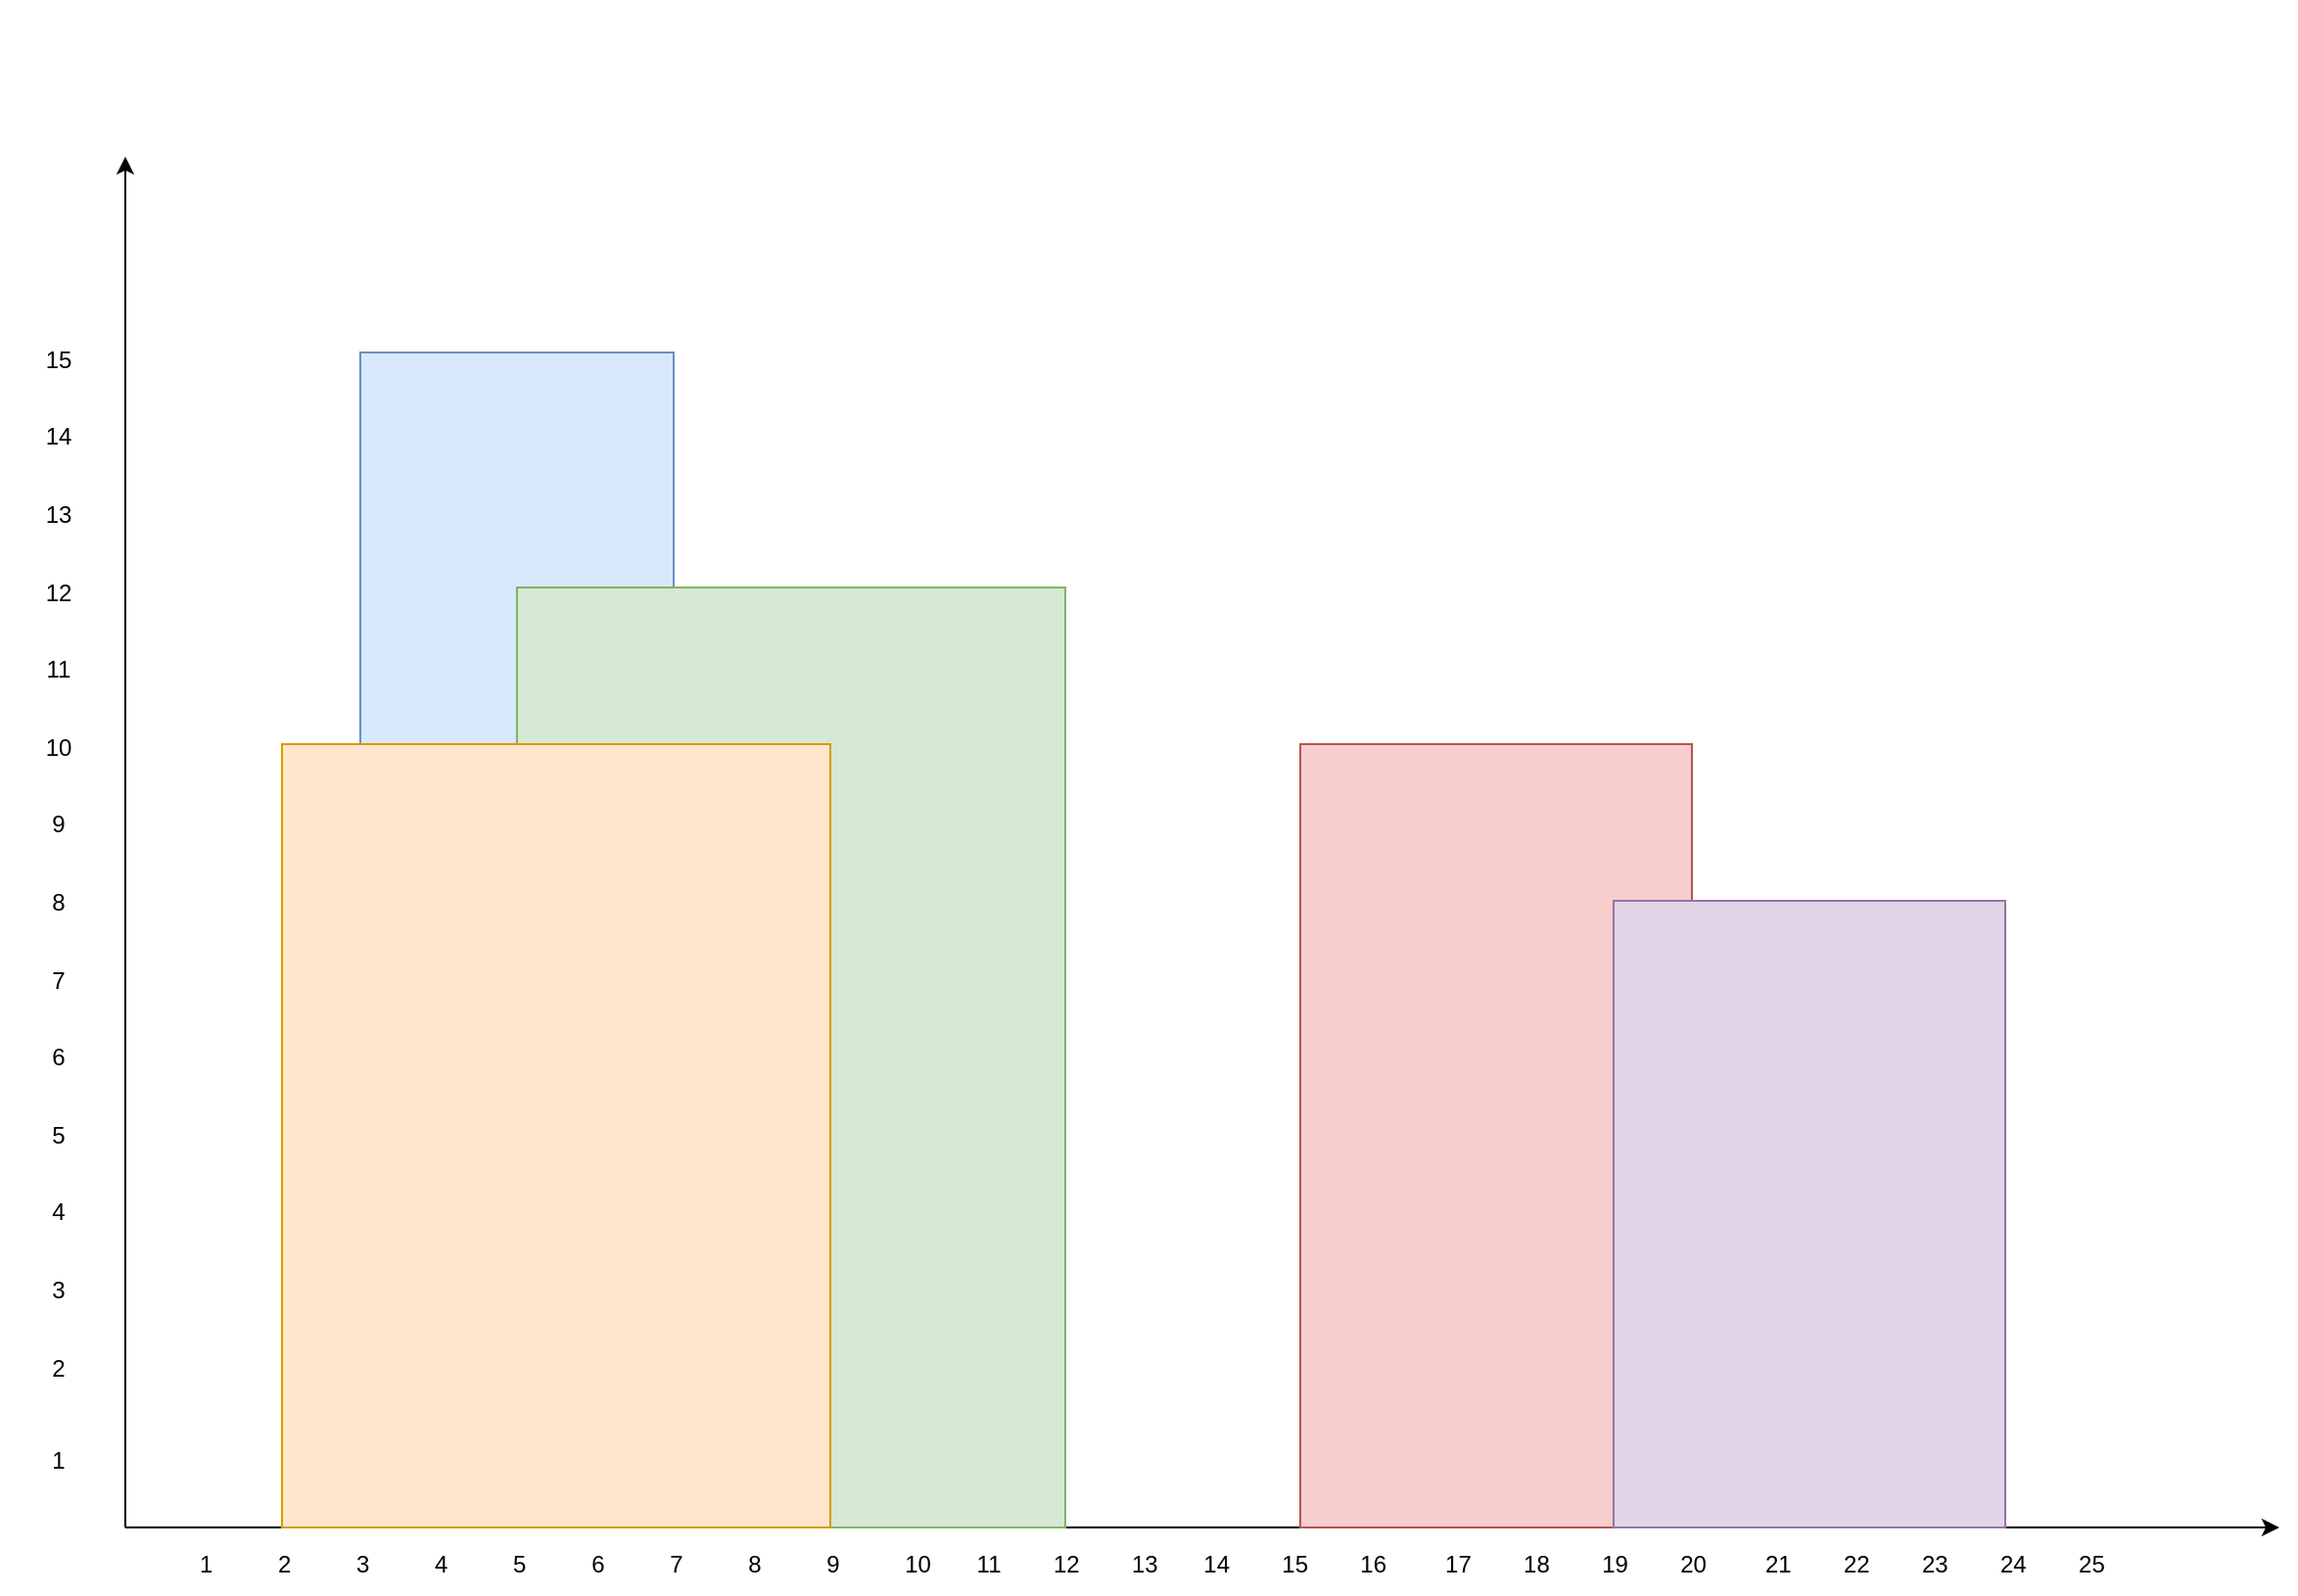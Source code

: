 <mxfile version="20.0.4" type="github">
  <diagram id="hpNy010NWrhV0YCVr90P" name="Page-1">
    <mxGraphModel dx="1299" dy="1949" grid="1" gridSize="10" guides="1" tooltips="1" connect="1" arrows="1" fold="1" page="1" pageScale="1" pageWidth="827" pageHeight="1169" math="0" shadow="0">
      <root>
        <mxCell id="0" />
        <mxCell id="1" parent="0" />
        <mxCell id="qeUAbDFx0oPw4TJynA0D-3" value="" style="endArrow=classic;html=1;rounded=0;endFill=1;" edge="1" parent="1">
          <mxGeometry width="50" height="50" relative="1" as="geometry">
            <mxPoint x="80" y="280" as="sourcePoint" />
            <mxPoint x="1180" y="280" as="targetPoint" />
          </mxGeometry>
        </mxCell>
        <mxCell id="qeUAbDFx0oPw4TJynA0D-4" value="" style="endArrow=classic;html=1;rounded=0;" edge="1" parent="1">
          <mxGeometry width="50" height="50" relative="1" as="geometry">
            <mxPoint x="80" y="280" as="sourcePoint" />
            <mxPoint x="80" y="-420" as="targetPoint" />
          </mxGeometry>
        </mxCell>
        <mxCell id="qeUAbDFx0oPw4TJynA0D-5" value="1&amp;nbsp; &amp;nbsp; &amp;nbsp; &amp;nbsp; &amp;nbsp; 2&amp;nbsp; &amp;nbsp; &amp;nbsp; &amp;nbsp; &amp;nbsp; 3&amp;nbsp; &amp;nbsp; &amp;nbsp; &amp;nbsp; &amp;nbsp; 4&amp;nbsp; &amp;nbsp; &amp;nbsp; &amp;nbsp; &amp;nbsp; 5&amp;nbsp; &amp;nbsp; &amp;nbsp; &amp;nbsp; &amp;nbsp; 6&amp;nbsp; &amp;nbsp; &amp;nbsp; &amp;nbsp; &amp;nbsp; 7&amp;nbsp; &amp;nbsp; &amp;nbsp; &amp;nbsp; &amp;nbsp; 8&amp;nbsp; &amp;nbsp; &amp;nbsp; &amp;nbsp; &amp;nbsp; 9&amp;nbsp; &amp;nbsp; &amp;nbsp; &amp;nbsp; &amp;nbsp; 10&amp;nbsp; &amp;nbsp; &amp;nbsp; &amp;nbsp;11&amp;nbsp; &amp;nbsp; &amp;nbsp; &amp;nbsp; 12&amp;nbsp; &amp;nbsp; &amp;nbsp; &amp;nbsp; 13&amp;nbsp; &amp;nbsp; &amp;nbsp; &amp;nbsp;14&amp;nbsp; &amp;nbsp; &amp;nbsp; &amp;nbsp; 15&amp;nbsp; &amp;nbsp; &amp;nbsp; &amp;nbsp; 16&amp;nbsp; &amp;nbsp; &amp;nbsp; &amp;nbsp; &amp;nbsp;17&amp;nbsp; &amp;nbsp; &amp;nbsp; &amp;nbsp; 18&amp;nbsp; &amp;nbsp; &amp;nbsp; &amp;nbsp; 19&amp;nbsp; &amp;nbsp; &amp;nbsp; &amp;nbsp; 20&amp;nbsp; &amp;nbsp; &amp;nbsp; &amp;nbsp; &amp;nbsp;21&amp;nbsp; &amp;nbsp; &amp;nbsp; &amp;nbsp; 22&amp;nbsp; &amp;nbsp; &amp;nbsp; &amp;nbsp; 23&amp;nbsp; &amp;nbsp; &amp;nbsp; &amp;nbsp; 24&amp;nbsp; &amp;nbsp; &amp;nbsp; &amp;nbsp; 25" style="text;html=1;strokeColor=none;fillColor=none;align=left;verticalAlign=middle;whiteSpace=wrap;rounded=0;spacingRight=10;" vertex="1" parent="1">
          <mxGeometry x="116" y="284" width="1054" height="30" as="geometry" />
        </mxCell>
        <mxCell id="qeUAbDFx0oPw4TJynA0D-6" value="&lt;p style=&quot;line-height: 1.65;&quot;&gt;15&lt;br&gt;&lt;br&gt;14&lt;br&gt;&lt;br&gt;13&lt;br&gt;&lt;br&gt;12&lt;br&gt;&lt;br&gt;11&lt;br&gt;&lt;br&gt;10&lt;br&gt;&lt;br&gt;9&lt;br&gt;&lt;br&gt;8&lt;br&gt;&lt;br&gt;7&lt;br&gt;&lt;br&gt;6&lt;br&gt;&lt;br&gt;5&lt;br&gt;&lt;br&gt;4&lt;br&gt;&lt;br&gt;3&lt;br&gt;&lt;br&gt;2&lt;/p&gt;&lt;p style=&quot;line-height: 1.4;&quot;&gt;&lt;br&gt;&lt;span style=&quot;background-color: initial;&quot;&gt;1&lt;/span&gt;&lt;/p&gt;&lt;p&gt;&lt;/p&gt;" style="text;html=1;strokeColor=none;fillColor=none;align=center;verticalAlign=bottom;whiteSpace=wrap;rounded=0;horizontal=1;" vertex="1" parent="1">
          <mxGeometry x="16" y="-500" width="60" height="769" as="geometry" />
        </mxCell>
        <mxCell id="qeUAbDFx0oPw4TJynA0D-7" value="" style="rounded=0;whiteSpace=wrap;html=1;fillColor=#dae8fc;strokeColor=#6c8ebf;" vertex="1" parent="1">
          <mxGeometry x="200" y="-320" width="160" height="600" as="geometry" />
        </mxCell>
        <mxCell id="qeUAbDFx0oPw4TJynA0D-9" value="" style="rounded=0;whiteSpace=wrap;html=1;fillColor=#f8cecc;strokeColor=#b85450;" vertex="1" parent="1">
          <mxGeometry x="680" y="-120" width="200" height="400" as="geometry" />
        </mxCell>
        <mxCell id="qeUAbDFx0oPw4TJynA0D-10" value="" style="rounded=0;whiteSpace=wrap;html=1;fillColor=#e1d5e7;strokeColor=#9673a6;" vertex="1" parent="1">
          <mxGeometry x="840" y="-40" width="200" height="320" as="geometry" />
        </mxCell>
        <mxCell id="qeUAbDFx0oPw4TJynA0D-8" value="" style="rounded=0;whiteSpace=wrap;html=1;fillColor=#d5e8d4;strokeColor=#82b366;" vertex="1" parent="1">
          <mxGeometry x="280" y="-200" width="280" height="480" as="geometry" />
        </mxCell>
        <mxCell id="qeUAbDFx0oPw4TJynA0D-2" value="" style="rounded=0;whiteSpace=wrap;html=1;fillColor=#ffe6cc;strokeColor=#d79b00;" vertex="1" parent="1">
          <mxGeometry x="160" y="-120" width="280" height="400" as="geometry" />
        </mxCell>
      </root>
    </mxGraphModel>
  </diagram>
</mxfile>

